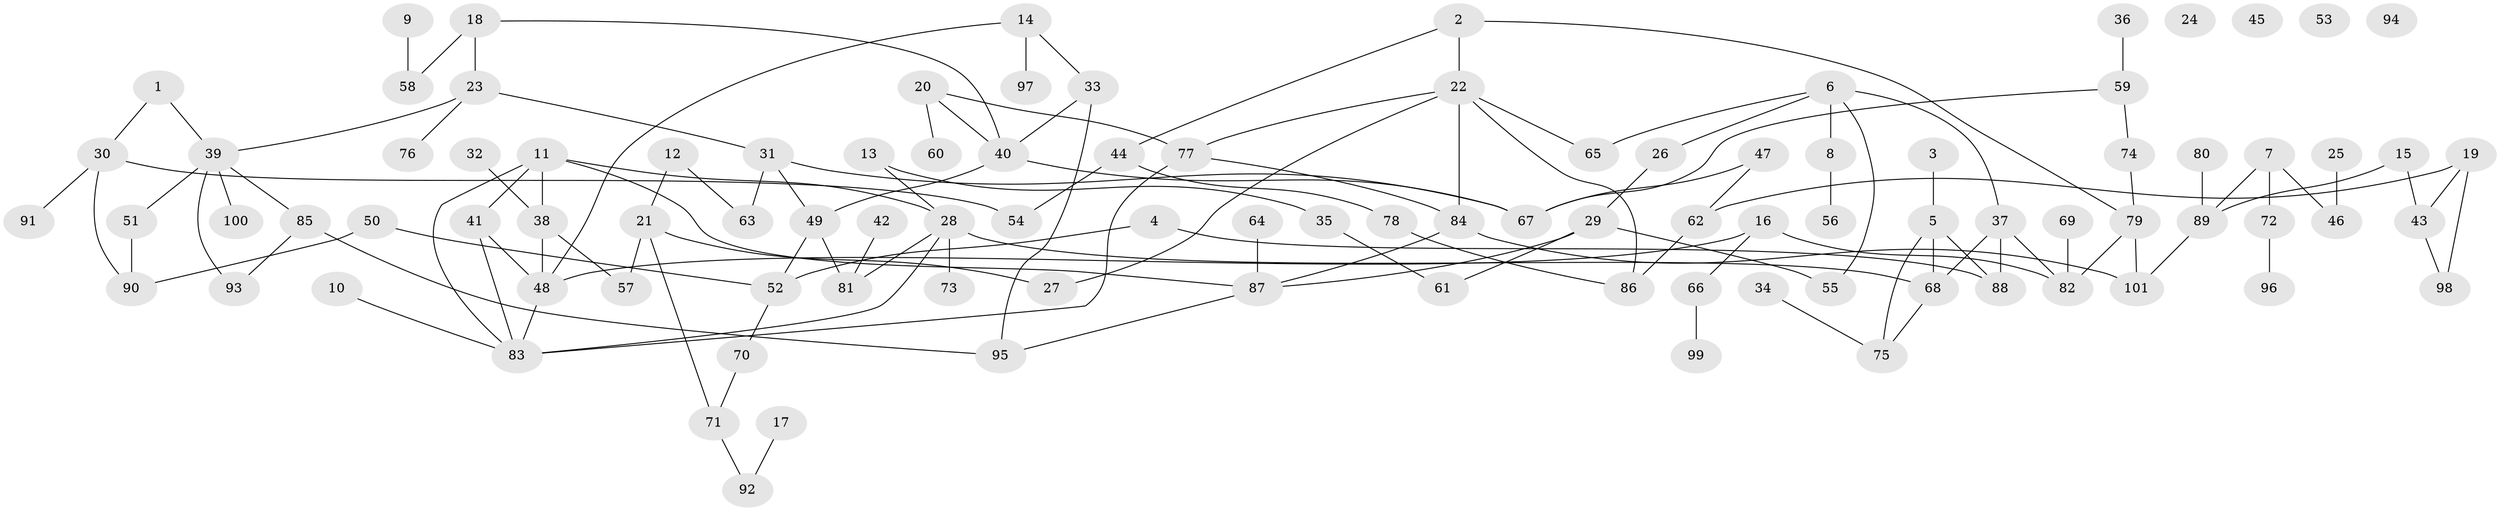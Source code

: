// Generated by graph-tools (version 1.1) at 2025/00/03/09/25 03:00:42]
// undirected, 101 vertices, 130 edges
graph export_dot {
graph [start="1"]
  node [color=gray90,style=filled];
  1;
  2;
  3;
  4;
  5;
  6;
  7;
  8;
  9;
  10;
  11;
  12;
  13;
  14;
  15;
  16;
  17;
  18;
  19;
  20;
  21;
  22;
  23;
  24;
  25;
  26;
  27;
  28;
  29;
  30;
  31;
  32;
  33;
  34;
  35;
  36;
  37;
  38;
  39;
  40;
  41;
  42;
  43;
  44;
  45;
  46;
  47;
  48;
  49;
  50;
  51;
  52;
  53;
  54;
  55;
  56;
  57;
  58;
  59;
  60;
  61;
  62;
  63;
  64;
  65;
  66;
  67;
  68;
  69;
  70;
  71;
  72;
  73;
  74;
  75;
  76;
  77;
  78;
  79;
  80;
  81;
  82;
  83;
  84;
  85;
  86;
  87;
  88;
  89;
  90;
  91;
  92;
  93;
  94;
  95;
  96;
  97;
  98;
  99;
  100;
  101;
  1 -- 30;
  1 -- 39;
  2 -- 22;
  2 -- 44;
  2 -- 79;
  3 -- 5;
  4 -- 52;
  4 -- 88;
  5 -- 68;
  5 -- 75;
  5 -- 88;
  6 -- 8;
  6 -- 26;
  6 -- 37;
  6 -- 55;
  6 -- 65;
  7 -- 46;
  7 -- 72;
  7 -- 89;
  8 -- 56;
  9 -- 58;
  10 -- 83;
  11 -- 28;
  11 -- 38;
  11 -- 41;
  11 -- 83;
  11 -- 87;
  12 -- 21;
  12 -- 63;
  13 -- 28;
  13 -- 35;
  14 -- 33;
  14 -- 48;
  14 -- 97;
  15 -- 43;
  15 -- 89;
  16 -- 48;
  16 -- 66;
  16 -- 82;
  17 -- 92;
  18 -- 23;
  18 -- 40;
  18 -- 58;
  19 -- 43;
  19 -- 62;
  19 -- 98;
  20 -- 40;
  20 -- 60;
  20 -- 77;
  21 -- 27;
  21 -- 57;
  21 -- 71;
  22 -- 27;
  22 -- 65;
  22 -- 77;
  22 -- 84;
  22 -- 86;
  23 -- 31;
  23 -- 39;
  23 -- 76;
  25 -- 46;
  26 -- 29;
  28 -- 68;
  28 -- 73;
  28 -- 81;
  28 -- 83;
  29 -- 55;
  29 -- 61;
  29 -- 87;
  30 -- 54;
  30 -- 90;
  30 -- 91;
  31 -- 49;
  31 -- 63;
  31 -- 67;
  32 -- 38;
  33 -- 40;
  33 -- 95;
  34 -- 75;
  35 -- 61;
  36 -- 59;
  37 -- 68;
  37 -- 82;
  37 -- 88;
  38 -- 48;
  38 -- 57;
  39 -- 51;
  39 -- 85;
  39 -- 93;
  39 -- 100;
  40 -- 49;
  40 -- 67;
  41 -- 48;
  41 -- 83;
  42 -- 81;
  43 -- 98;
  44 -- 54;
  44 -- 78;
  47 -- 62;
  47 -- 67;
  48 -- 83;
  49 -- 52;
  49 -- 81;
  50 -- 52;
  50 -- 90;
  51 -- 90;
  52 -- 70;
  59 -- 67;
  59 -- 74;
  62 -- 86;
  64 -- 87;
  66 -- 99;
  68 -- 75;
  69 -- 82;
  70 -- 71;
  71 -- 92;
  72 -- 96;
  74 -- 79;
  77 -- 83;
  77 -- 84;
  78 -- 86;
  79 -- 82;
  79 -- 101;
  80 -- 89;
  84 -- 87;
  84 -- 101;
  85 -- 93;
  85 -- 95;
  87 -- 95;
  89 -- 101;
}
